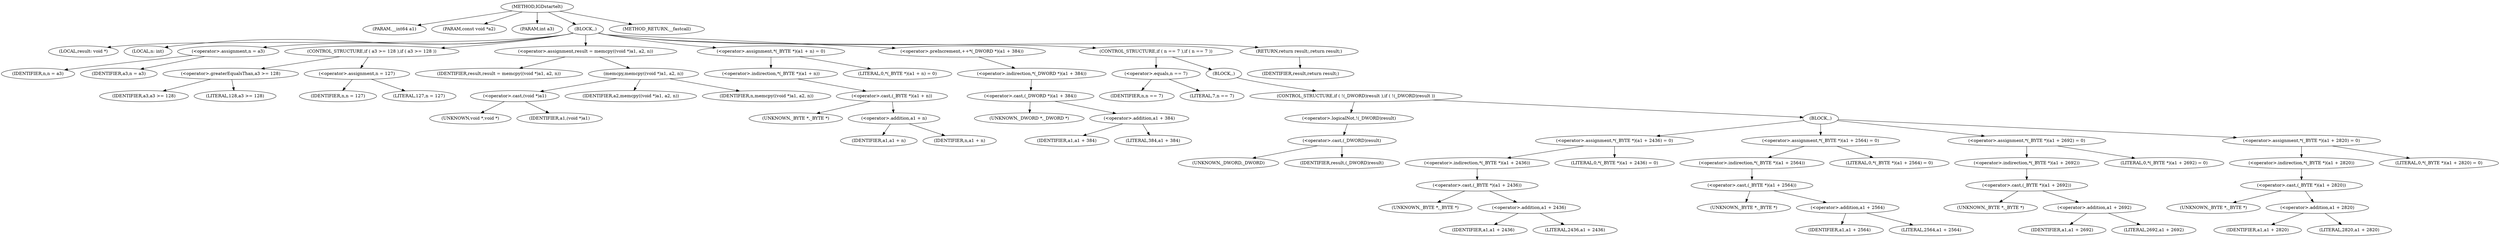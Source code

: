 digraph IGDstartelt {  
"1000103" [label = "(METHOD,IGDstartelt)" ]
"1000104" [label = "(PARAM,__int64 a1)" ]
"1000105" [label = "(PARAM,const void *a2)" ]
"1000106" [label = "(PARAM,int a3)" ]
"1000107" [label = "(BLOCK,,)" ]
"1000108" [label = "(LOCAL,result: void *)" ]
"1000109" [label = "(LOCAL,n: int)" ]
"1000110" [label = "(<operator>.assignment,n = a3)" ]
"1000111" [label = "(IDENTIFIER,n,n = a3)" ]
"1000112" [label = "(IDENTIFIER,a3,n = a3)" ]
"1000113" [label = "(CONTROL_STRUCTURE,if ( a3 >= 128 ),if ( a3 >= 128 ))" ]
"1000114" [label = "(<operator>.greaterEqualsThan,a3 >= 128)" ]
"1000115" [label = "(IDENTIFIER,a3,a3 >= 128)" ]
"1000116" [label = "(LITERAL,128,a3 >= 128)" ]
"1000117" [label = "(<operator>.assignment,n = 127)" ]
"1000118" [label = "(IDENTIFIER,n,n = 127)" ]
"1000119" [label = "(LITERAL,127,n = 127)" ]
"1000120" [label = "(<operator>.assignment,result = memcpy((void *)a1, a2, n))" ]
"1000121" [label = "(IDENTIFIER,result,result = memcpy((void *)a1, a2, n))" ]
"1000122" [label = "(memcpy,memcpy((void *)a1, a2, n))" ]
"1000123" [label = "(<operator>.cast,(void *)a1)" ]
"1000124" [label = "(UNKNOWN,void *,void *)" ]
"1000125" [label = "(IDENTIFIER,a1,(void *)a1)" ]
"1000126" [label = "(IDENTIFIER,a2,memcpy((void *)a1, a2, n))" ]
"1000127" [label = "(IDENTIFIER,n,memcpy((void *)a1, a2, n))" ]
"1000128" [label = "(<operator>.assignment,*(_BYTE *)(a1 + n) = 0)" ]
"1000129" [label = "(<operator>.indirection,*(_BYTE *)(a1 + n))" ]
"1000130" [label = "(<operator>.cast,(_BYTE *)(a1 + n))" ]
"1000131" [label = "(UNKNOWN,_BYTE *,_BYTE *)" ]
"1000132" [label = "(<operator>.addition,a1 + n)" ]
"1000133" [label = "(IDENTIFIER,a1,a1 + n)" ]
"1000134" [label = "(IDENTIFIER,n,a1 + n)" ]
"1000135" [label = "(LITERAL,0,*(_BYTE *)(a1 + n) = 0)" ]
"1000136" [label = "(<operator>.preIncrement,++*(_DWORD *)(a1 + 384))" ]
"1000137" [label = "(<operator>.indirection,*(_DWORD *)(a1 + 384))" ]
"1000138" [label = "(<operator>.cast,(_DWORD *)(a1 + 384))" ]
"1000139" [label = "(UNKNOWN,_DWORD *,_DWORD *)" ]
"1000140" [label = "(<operator>.addition,a1 + 384)" ]
"1000141" [label = "(IDENTIFIER,a1,a1 + 384)" ]
"1000142" [label = "(LITERAL,384,a1 + 384)" ]
"1000143" [label = "(CONTROL_STRUCTURE,if ( n == 7 ),if ( n == 7 ))" ]
"1000144" [label = "(<operator>.equals,n == 7)" ]
"1000145" [label = "(IDENTIFIER,n,n == 7)" ]
"1000146" [label = "(LITERAL,7,n == 7)" ]
"1000147" [label = "(BLOCK,,)" ]
"1000148" [label = "(CONTROL_STRUCTURE,if ( !(_DWORD)result ),if ( !(_DWORD)result ))" ]
"1000149" [label = "(<operator>.logicalNot,!(_DWORD)result)" ]
"1000150" [label = "(<operator>.cast,(_DWORD)result)" ]
"1000151" [label = "(UNKNOWN,_DWORD,_DWORD)" ]
"1000152" [label = "(IDENTIFIER,result,(_DWORD)result)" ]
"1000153" [label = "(BLOCK,,)" ]
"1000154" [label = "(<operator>.assignment,*(_BYTE *)(a1 + 2436) = 0)" ]
"1000155" [label = "(<operator>.indirection,*(_BYTE *)(a1 + 2436))" ]
"1000156" [label = "(<operator>.cast,(_BYTE *)(a1 + 2436))" ]
"1000157" [label = "(UNKNOWN,_BYTE *,_BYTE *)" ]
"1000158" [label = "(<operator>.addition,a1 + 2436)" ]
"1000159" [label = "(IDENTIFIER,a1,a1 + 2436)" ]
"1000160" [label = "(LITERAL,2436,a1 + 2436)" ]
"1000161" [label = "(LITERAL,0,*(_BYTE *)(a1 + 2436) = 0)" ]
"1000162" [label = "(<operator>.assignment,*(_BYTE *)(a1 + 2564) = 0)" ]
"1000163" [label = "(<operator>.indirection,*(_BYTE *)(a1 + 2564))" ]
"1000164" [label = "(<operator>.cast,(_BYTE *)(a1 + 2564))" ]
"1000165" [label = "(UNKNOWN,_BYTE *,_BYTE *)" ]
"1000166" [label = "(<operator>.addition,a1 + 2564)" ]
"1000167" [label = "(IDENTIFIER,a1,a1 + 2564)" ]
"1000168" [label = "(LITERAL,2564,a1 + 2564)" ]
"1000169" [label = "(LITERAL,0,*(_BYTE *)(a1 + 2564) = 0)" ]
"1000170" [label = "(<operator>.assignment,*(_BYTE *)(a1 + 2692) = 0)" ]
"1000171" [label = "(<operator>.indirection,*(_BYTE *)(a1 + 2692))" ]
"1000172" [label = "(<operator>.cast,(_BYTE *)(a1 + 2692))" ]
"1000173" [label = "(UNKNOWN,_BYTE *,_BYTE *)" ]
"1000174" [label = "(<operator>.addition,a1 + 2692)" ]
"1000175" [label = "(IDENTIFIER,a1,a1 + 2692)" ]
"1000176" [label = "(LITERAL,2692,a1 + 2692)" ]
"1000177" [label = "(LITERAL,0,*(_BYTE *)(a1 + 2692) = 0)" ]
"1000178" [label = "(<operator>.assignment,*(_BYTE *)(a1 + 2820) = 0)" ]
"1000179" [label = "(<operator>.indirection,*(_BYTE *)(a1 + 2820))" ]
"1000180" [label = "(<operator>.cast,(_BYTE *)(a1 + 2820))" ]
"1000181" [label = "(UNKNOWN,_BYTE *,_BYTE *)" ]
"1000182" [label = "(<operator>.addition,a1 + 2820)" ]
"1000183" [label = "(IDENTIFIER,a1,a1 + 2820)" ]
"1000184" [label = "(LITERAL,2820,a1 + 2820)" ]
"1000185" [label = "(LITERAL,0,*(_BYTE *)(a1 + 2820) = 0)" ]
"1000186" [label = "(RETURN,return result;,return result;)" ]
"1000187" [label = "(IDENTIFIER,result,return result;)" ]
"1000188" [label = "(METHOD_RETURN,__fastcall)" ]
  "1000103" -> "1000104" 
  "1000103" -> "1000105" 
  "1000103" -> "1000106" 
  "1000103" -> "1000107" 
  "1000103" -> "1000188" 
  "1000107" -> "1000108" 
  "1000107" -> "1000109" 
  "1000107" -> "1000110" 
  "1000107" -> "1000113" 
  "1000107" -> "1000120" 
  "1000107" -> "1000128" 
  "1000107" -> "1000136" 
  "1000107" -> "1000143" 
  "1000107" -> "1000186" 
  "1000110" -> "1000111" 
  "1000110" -> "1000112" 
  "1000113" -> "1000114" 
  "1000113" -> "1000117" 
  "1000114" -> "1000115" 
  "1000114" -> "1000116" 
  "1000117" -> "1000118" 
  "1000117" -> "1000119" 
  "1000120" -> "1000121" 
  "1000120" -> "1000122" 
  "1000122" -> "1000123" 
  "1000122" -> "1000126" 
  "1000122" -> "1000127" 
  "1000123" -> "1000124" 
  "1000123" -> "1000125" 
  "1000128" -> "1000129" 
  "1000128" -> "1000135" 
  "1000129" -> "1000130" 
  "1000130" -> "1000131" 
  "1000130" -> "1000132" 
  "1000132" -> "1000133" 
  "1000132" -> "1000134" 
  "1000136" -> "1000137" 
  "1000137" -> "1000138" 
  "1000138" -> "1000139" 
  "1000138" -> "1000140" 
  "1000140" -> "1000141" 
  "1000140" -> "1000142" 
  "1000143" -> "1000144" 
  "1000143" -> "1000147" 
  "1000144" -> "1000145" 
  "1000144" -> "1000146" 
  "1000147" -> "1000148" 
  "1000148" -> "1000149" 
  "1000148" -> "1000153" 
  "1000149" -> "1000150" 
  "1000150" -> "1000151" 
  "1000150" -> "1000152" 
  "1000153" -> "1000154" 
  "1000153" -> "1000162" 
  "1000153" -> "1000170" 
  "1000153" -> "1000178" 
  "1000154" -> "1000155" 
  "1000154" -> "1000161" 
  "1000155" -> "1000156" 
  "1000156" -> "1000157" 
  "1000156" -> "1000158" 
  "1000158" -> "1000159" 
  "1000158" -> "1000160" 
  "1000162" -> "1000163" 
  "1000162" -> "1000169" 
  "1000163" -> "1000164" 
  "1000164" -> "1000165" 
  "1000164" -> "1000166" 
  "1000166" -> "1000167" 
  "1000166" -> "1000168" 
  "1000170" -> "1000171" 
  "1000170" -> "1000177" 
  "1000171" -> "1000172" 
  "1000172" -> "1000173" 
  "1000172" -> "1000174" 
  "1000174" -> "1000175" 
  "1000174" -> "1000176" 
  "1000178" -> "1000179" 
  "1000178" -> "1000185" 
  "1000179" -> "1000180" 
  "1000180" -> "1000181" 
  "1000180" -> "1000182" 
  "1000182" -> "1000183" 
  "1000182" -> "1000184" 
  "1000186" -> "1000187" 
}
